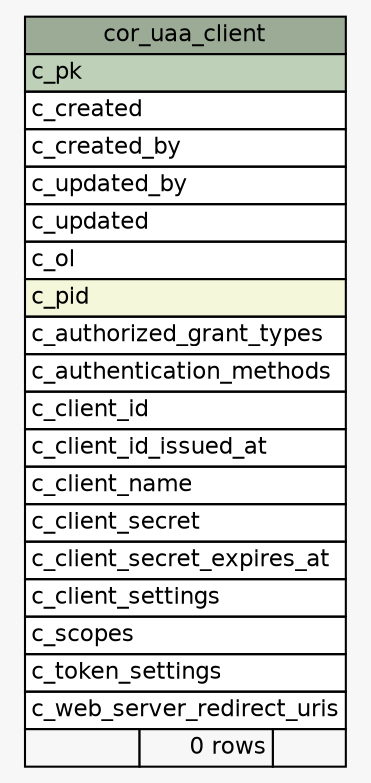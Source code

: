 // dot 2.43.0 on Linux 5.15.0-1020-azure
// SchemaSpy rev Unknown
digraph "cor_uaa_client" {
  graph [
    rankdir="RL"
    bgcolor="#f7f7f7"
    nodesep="0.18"
    ranksep="0.46"
    fontname="Helvetica"
    fontsize="11"
  ];
  node [
    fontname="Helvetica"
    fontsize="11"
    shape="plaintext"
  ];
  edge [
    arrowsize="0.8"
  ];
  "cor_uaa_client" [
    label=<
    <TABLE BORDER="0" CELLBORDER="1" CELLSPACING="0" BGCOLOR="#ffffff">
      <TR><TD COLSPAN="3" BGCOLOR="#9bab96" ALIGN="CENTER">cor_uaa_client</TD></TR>
      <TR><TD PORT="c_pk" COLSPAN="3" BGCOLOR="#bed1b8" ALIGN="LEFT">c_pk</TD></TR>
      <TR><TD PORT="c_created" COLSPAN="3" ALIGN="LEFT">c_created</TD></TR>
      <TR><TD PORT="c_created_by" COLSPAN="3" ALIGN="LEFT">c_created_by</TD></TR>
      <TR><TD PORT="c_updated_by" COLSPAN="3" ALIGN="LEFT">c_updated_by</TD></TR>
      <TR><TD PORT="c_updated" COLSPAN="3" ALIGN="LEFT">c_updated</TD></TR>
      <TR><TD PORT="c_ol" COLSPAN="3" ALIGN="LEFT">c_ol</TD></TR>
      <TR><TD PORT="c_pid" COLSPAN="3" BGCOLOR="#f4f7da" ALIGN="LEFT">c_pid</TD></TR>
      <TR><TD PORT="c_authorized_grant_types" COLSPAN="3" ALIGN="LEFT">c_authorized_grant_types</TD></TR>
      <TR><TD PORT="c_authentication_methods" COLSPAN="3" ALIGN="LEFT">c_authentication_methods</TD></TR>
      <TR><TD PORT="c_client_id" COLSPAN="3" ALIGN="LEFT">c_client_id</TD></TR>
      <TR><TD PORT="c_client_id_issued_at" COLSPAN="3" ALIGN="LEFT">c_client_id_issued_at</TD></TR>
      <TR><TD PORT="c_client_name" COLSPAN="3" ALIGN="LEFT">c_client_name</TD></TR>
      <TR><TD PORT="c_client_secret" COLSPAN="3" ALIGN="LEFT">c_client_secret</TD></TR>
      <TR><TD PORT="c_client_secret_expires_at" COLSPAN="3" ALIGN="LEFT">c_client_secret_expires_at</TD></TR>
      <TR><TD PORT="c_client_settings" COLSPAN="3" ALIGN="LEFT">c_client_settings</TD></TR>
      <TR><TD PORT="c_scopes" COLSPAN="3" ALIGN="LEFT">c_scopes</TD></TR>
      <TR><TD PORT="c_token_settings" COLSPAN="3" ALIGN="LEFT">c_token_settings</TD></TR>
      <TR><TD PORT="c_web_server_redirect_uris" COLSPAN="3" ALIGN="LEFT">c_web_server_redirect_uris</TD></TR>
      <TR><TD ALIGN="LEFT" BGCOLOR="#f7f7f7">  </TD><TD ALIGN="RIGHT" BGCOLOR="#f7f7f7">0 rows</TD><TD ALIGN="RIGHT" BGCOLOR="#f7f7f7">  </TD></TR>
    </TABLE>>
    URL="tables/cor_uaa_client.html"
    tooltip="cor_uaa_client"
  ];
}
